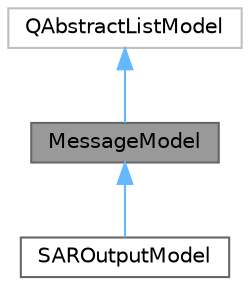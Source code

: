 digraph "MessageModel"
{
 // INTERACTIVE_SVG=YES
 // LATEX_PDF_SIZE
  bgcolor="transparent";
  edge [fontname=Helvetica,fontsize=10,labelfontname=Helvetica,labelfontsize=10];
  node [fontname=Helvetica,fontsize=10,shape=box,height=0.2,width=0.4];
  Node1 [id="Node000001",label="MessageModel",height=0.2,width=0.4,color="gray40", fillcolor="grey60", style="filled", fontcolor="black",tooltip="Базовый класс для модели сообщений."];
  Node2 -> Node1 [id="edge1_Node000001_Node000002",dir="back",color="steelblue1",style="solid",tooltip=" "];
  Node2 [id="Node000002",label="QAbstractListModel",height=0.2,width=0.4,color="grey75", fillcolor="white", style="filled",tooltip=" "];
  Node1 -> Node3 [id="edge2_Node000001_Node000003",dir="back",color="steelblue1",style="solid",tooltip=" "];
  Node3 [id="Node000003",label="SAROutputModel",height=0.2,width=0.4,color="gray40", fillcolor="white", style="filled",URL="$df/d9e/class_quasar_s_d_k_1_1_i_o_1_1_s_a_r_output_model.html",tooltip="Класс-модель, обрабатывающий и хранящий сообщения от РЛС (VT100)."];
}
